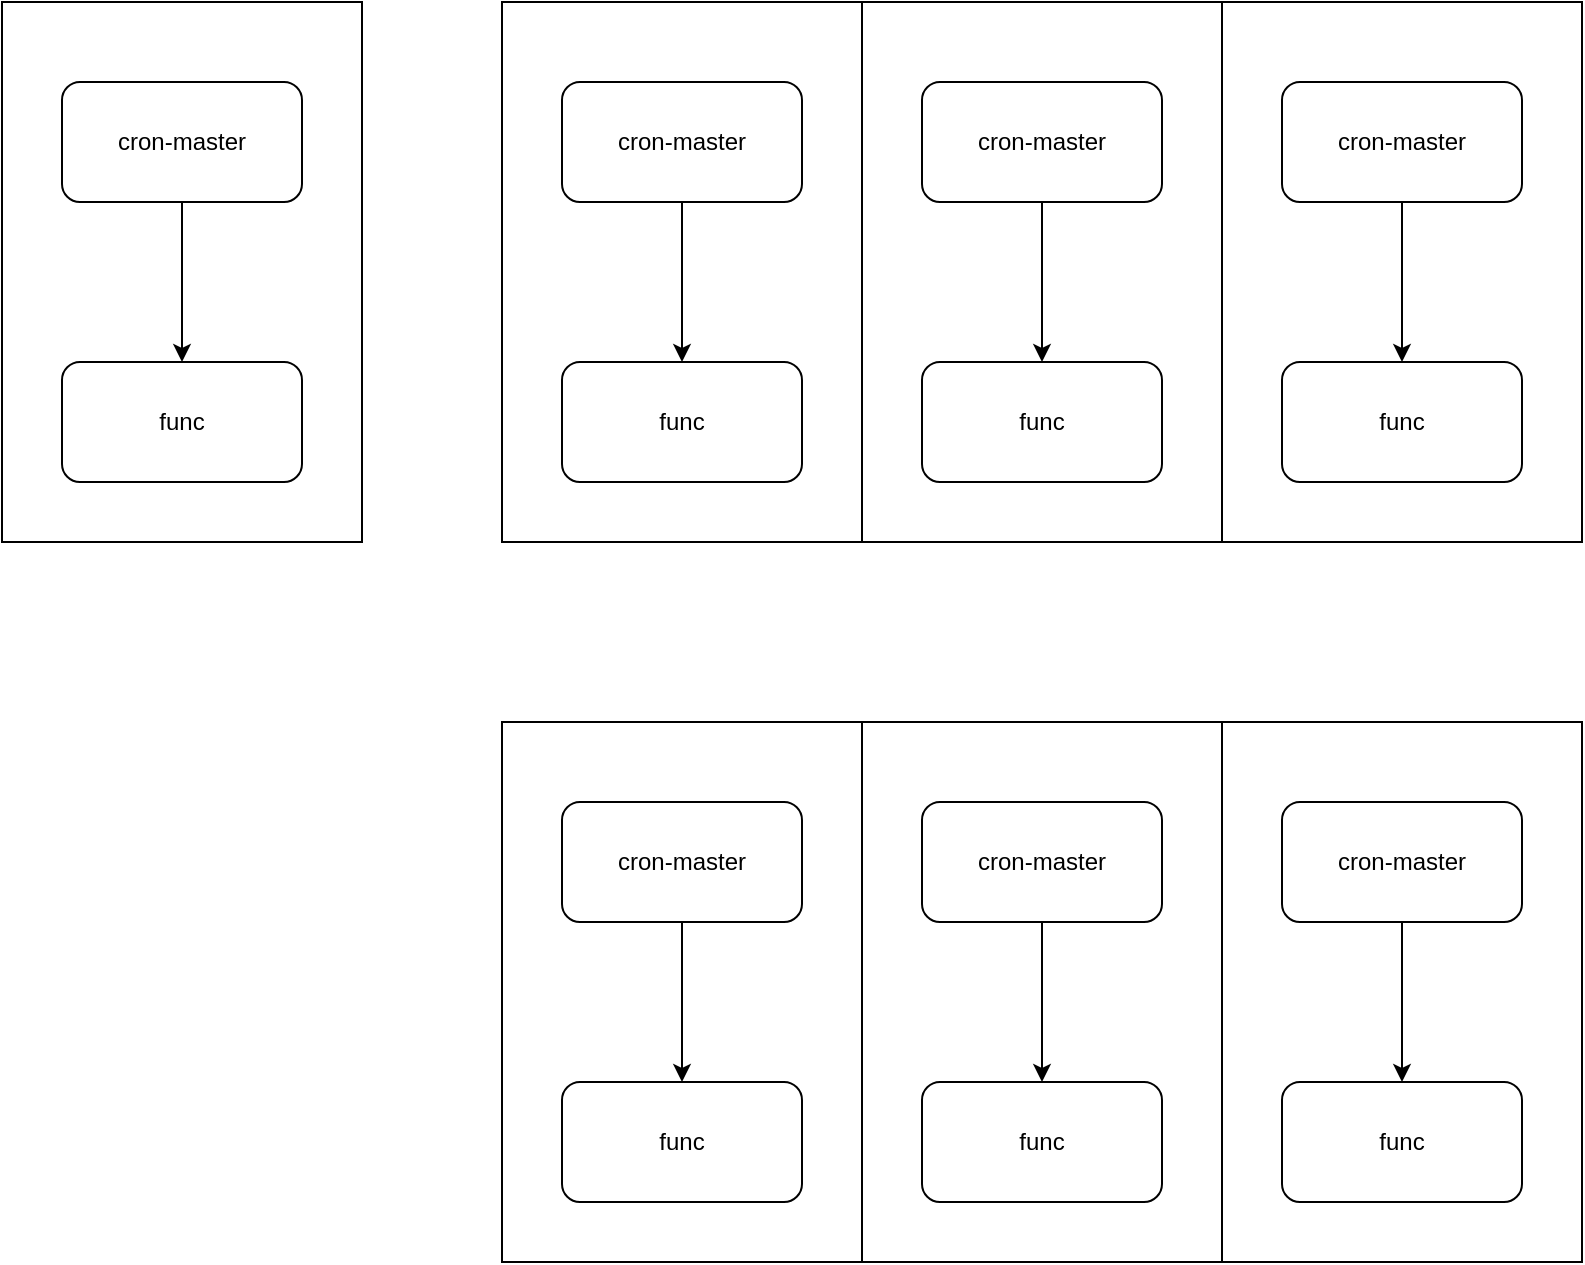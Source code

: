 <mxfile version="21.6.5" type="device">
  <diagram id="3VigFAwoAkdDtHGuiJYp" name="第 1 页">
    <mxGraphModel dx="2123" dy="674" grid="1" gridSize="10" guides="1" tooltips="1" connect="1" arrows="1" fold="1" page="1" pageScale="1" pageWidth="1169" pageHeight="827" math="0" shadow="0">
      <root>
        <mxCell id="0" />
        <mxCell id="1" parent="0" />
        <mxCell id="csO7yaVJrqHMfWvELz0X-10" value="" style="rounded=0;whiteSpace=wrap;html=1;" parent="1" vertex="1">
          <mxGeometry x="170" y="40" width="180" height="270" as="geometry" />
        </mxCell>
        <mxCell id="csO7yaVJrqHMfWvELz0X-11" value="" style="rounded=0;whiteSpace=wrap;html=1;" parent="1" vertex="1">
          <mxGeometry x="350" y="40" width="180" height="270" as="geometry" />
        </mxCell>
        <mxCell id="csO7yaVJrqHMfWvELz0X-12" value="" style="rounded=0;whiteSpace=wrap;html=1;" parent="1" vertex="1">
          <mxGeometry x="530" y="40" width="180" height="270" as="geometry" />
        </mxCell>
        <mxCell id="csO7yaVJrqHMfWvELz0X-3" value="" style="edgeStyle=orthogonalEdgeStyle;rounded=0;orthogonalLoop=1;jettySize=auto;html=1;" parent="1" source="csO7yaVJrqHMfWvELz0X-1" target="csO7yaVJrqHMfWvELz0X-2" edge="1">
          <mxGeometry relative="1" as="geometry" />
        </mxCell>
        <mxCell id="csO7yaVJrqHMfWvELz0X-1" value="cron-master" style="rounded=1;whiteSpace=wrap;html=1;" parent="1" vertex="1">
          <mxGeometry x="200" y="80" width="120" height="60" as="geometry" />
        </mxCell>
        <mxCell id="csO7yaVJrqHMfWvELz0X-2" value="func" style="whiteSpace=wrap;html=1;rounded=1;" parent="1" vertex="1">
          <mxGeometry x="200" y="220" width="120" height="60" as="geometry" />
        </mxCell>
        <mxCell id="csO7yaVJrqHMfWvELz0X-4" value="" style="edgeStyle=orthogonalEdgeStyle;rounded=0;orthogonalLoop=1;jettySize=auto;html=1;" parent="1" source="csO7yaVJrqHMfWvELz0X-5" target="csO7yaVJrqHMfWvELz0X-6" edge="1">
          <mxGeometry relative="1" as="geometry" />
        </mxCell>
        <mxCell id="csO7yaVJrqHMfWvELz0X-5" value="cron-master" style="rounded=1;whiteSpace=wrap;html=1;" parent="1" vertex="1">
          <mxGeometry x="380" y="80" width="120" height="60" as="geometry" />
        </mxCell>
        <mxCell id="csO7yaVJrqHMfWvELz0X-6" value="func" style="whiteSpace=wrap;html=1;rounded=1;" parent="1" vertex="1">
          <mxGeometry x="380" y="220" width="120" height="60" as="geometry" />
        </mxCell>
        <mxCell id="csO7yaVJrqHMfWvELz0X-7" value="" style="edgeStyle=orthogonalEdgeStyle;rounded=0;orthogonalLoop=1;jettySize=auto;html=1;" parent="1" source="csO7yaVJrqHMfWvELz0X-8" target="csO7yaVJrqHMfWvELz0X-9" edge="1">
          <mxGeometry relative="1" as="geometry" />
        </mxCell>
        <mxCell id="csO7yaVJrqHMfWvELz0X-8" value="cron-master" style="rounded=1;whiteSpace=wrap;html=1;" parent="1" vertex="1">
          <mxGeometry x="560" y="80" width="120" height="60" as="geometry" />
        </mxCell>
        <mxCell id="csO7yaVJrqHMfWvELz0X-9" value="func" style="whiteSpace=wrap;html=1;rounded=1;" parent="1" vertex="1">
          <mxGeometry x="560" y="220" width="120" height="60" as="geometry" />
        </mxCell>
        <mxCell id="csO7yaVJrqHMfWvELz0X-13" value="" style="rounded=0;whiteSpace=wrap;html=1;" parent="1" vertex="1">
          <mxGeometry x="-80" y="40" width="180" height="270" as="geometry" />
        </mxCell>
        <mxCell id="csO7yaVJrqHMfWvELz0X-14" value="" style="edgeStyle=orthogonalEdgeStyle;rounded=0;orthogonalLoop=1;jettySize=auto;html=1;" parent="1" source="csO7yaVJrqHMfWvELz0X-15" target="csO7yaVJrqHMfWvELz0X-16" edge="1">
          <mxGeometry relative="1" as="geometry" />
        </mxCell>
        <mxCell id="csO7yaVJrqHMfWvELz0X-15" value="cron-master" style="rounded=1;whiteSpace=wrap;html=1;" parent="1" vertex="1">
          <mxGeometry x="-50" y="80" width="120" height="60" as="geometry" />
        </mxCell>
        <mxCell id="csO7yaVJrqHMfWvELz0X-16" value="func" style="whiteSpace=wrap;html=1;rounded=1;" parent="1" vertex="1">
          <mxGeometry x="-50" y="220" width="120" height="60" as="geometry" />
        </mxCell>
        <mxCell id="csO7yaVJrqHMfWvELz0X-17" value="" style="rounded=0;whiteSpace=wrap;html=1;" parent="1" vertex="1">
          <mxGeometry x="170" y="400" width="180" height="270" as="geometry" />
        </mxCell>
        <mxCell id="csO7yaVJrqHMfWvELz0X-18" value="" style="rounded=0;whiteSpace=wrap;html=1;" parent="1" vertex="1">
          <mxGeometry x="350" y="400" width="180" height="270" as="geometry" />
        </mxCell>
        <mxCell id="csO7yaVJrqHMfWvELz0X-19" value="" style="rounded=0;whiteSpace=wrap;html=1;" parent="1" vertex="1">
          <mxGeometry x="530" y="400" width="180" height="270" as="geometry" />
        </mxCell>
        <mxCell id="csO7yaVJrqHMfWvELz0X-20" value="" style="edgeStyle=orthogonalEdgeStyle;rounded=0;orthogonalLoop=1;jettySize=auto;html=1;" parent="1" source="csO7yaVJrqHMfWvELz0X-21" target="csO7yaVJrqHMfWvELz0X-22" edge="1">
          <mxGeometry relative="1" as="geometry" />
        </mxCell>
        <mxCell id="csO7yaVJrqHMfWvELz0X-21" value="cron-master" style="rounded=1;whiteSpace=wrap;html=1;" parent="1" vertex="1">
          <mxGeometry x="200" y="440" width="120" height="60" as="geometry" />
        </mxCell>
        <mxCell id="csO7yaVJrqHMfWvELz0X-22" value="func" style="whiteSpace=wrap;html=1;rounded=1;" parent="1" vertex="1">
          <mxGeometry x="200" y="580" width="120" height="60" as="geometry" />
        </mxCell>
        <mxCell id="csO7yaVJrqHMfWvELz0X-23" value="" style="edgeStyle=orthogonalEdgeStyle;rounded=0;orthogonalLoop=1;jettySize=auto;html=1;" parent="1" source="csO7yaVJrqHMfWvELz0X-24" target="csO7yaVJrqHMfWvELz0X-25" edge="1">
          <mxGeometry relative="1" as="geometry" />
        </mxCell>
        <mxCell id="csO7yaVJrqHMfWvELz0X-24" value="cron-master" style="rounded=1;whiteSpace=wrap;html=1;" parent="1" vertex="1">
          <mxGeometry x="380" y="440" width="120" height="60" as="geometry" />
        </mxCell>
        <mxCell id="csO7yaVJrqHMfWvELz0X-25" value="func" style="whiteSpace=wrap;html=1;rounded=1;" parent="1" vertex="1">
          <mxGeometry x="380" y="580" width="120" height="60" as="geometry" />
        </mxCell>
        <mxCell id="csO7yaVJrqHMfWvELz0X-26" value="" style="edgeStyle=orthogonalEdgeStyle;rounded=0;orthogonalLoop=1;jettySize=auto;html=1;" parent="1" source="csO7yaVJrqHMfWvELz0X-27" target="csO7yaVJrqHMfWvELz0X-28" edge="1">
          <mxGeometry relative="1" as="geometry" />
        </mxCell>
        <mxCell id="csO7yaVJrqHMfWvELz0X-27" value="cron-master" style="rounded=1;whiteSpace=wrap;html=1;" parent="1" vertex="1">
          <mxGeometry x="560" y="440" width="120" height="60" as="geometry" />
        </mxCell>
        <mxCell id="csO7yaVJrqHMfWvELz0X-28" value="func" style="whiteSpace=wrap;html=1;rounded=1;" parent="1" vertex="1">
          <mxGeometry x="560" y="580" width="120" height="60" as="geometry" />
        </mxCell>
      </root>
    </mxGraphModel>
  </diagram>
</mxfile>
